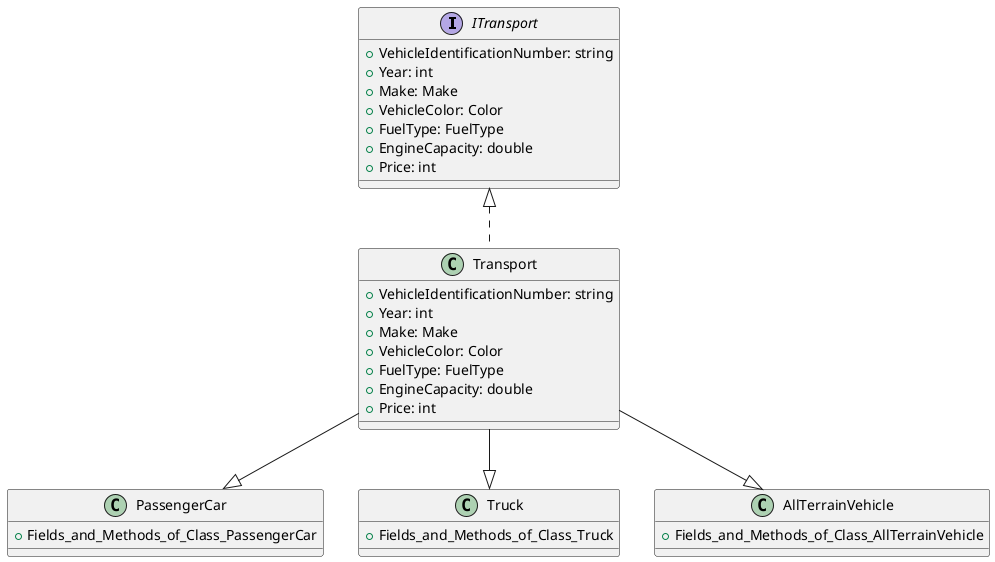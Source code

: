 @startuml

interface ITransport {
     + VehicleIdentificationNumber: string
     + Year: int
     + Make: Make
     + VehicleColor: Color
     + FuelType: FuelType
     + EngineCapacity: double
     + Price: int
}

class Transport {
    + VehicleIdentificationNumber: string
    + Year: int
    + Make: Make
    + VehicleColor: Color
    + FuelType: FuelType
    + EngineCapacity: double
    + Price: int
}

class PassengerCar {
    + Fields_and_Methods_of_Class_PassengerCar
}

class Truck {
    + Fields_and_Methods_of_Class_Truck
}

class AllTerrainVehicle {
    + Fields_and_Methods_of_Class_AllTerrainVehicle
}

ITransport <|.. Transport
Transport --|> PassengerCar
Transport --|> Truck
Transport --|> AllTerrainVehicle

@enduml
